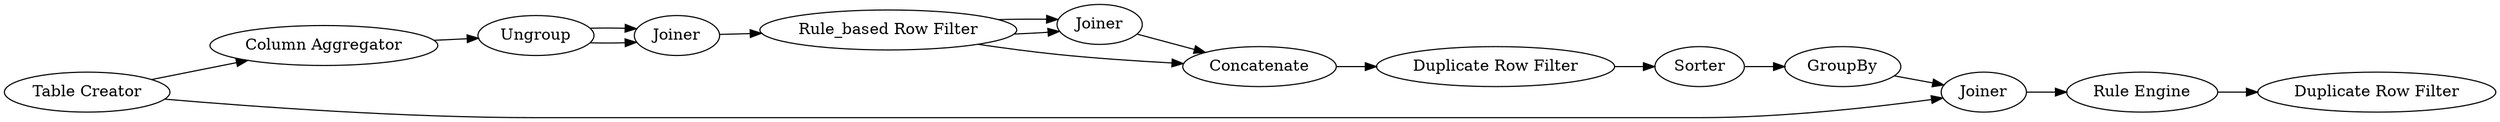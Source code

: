digraph {
	1 [label="Table Creator"]
	2 [label="Column Aggregator"]
	3 [label=Ungroup]
	4 [label=Joiner]
	5 [label="Rule_based Row Filter"]
	6 [label=Joiner]
	7 [label=Concatenate]
	8 [label="Duplicate Row Filter"]
	9 [label=GroupBy]
	10 [label=Joiner]
	11 [label="Rule Engine"]
	12 [label=Sorter]
	13 [label="Duplicate Row Filter"]
	1 -> 2
	1 -> 10
	2 -> 3
	3 -> 4
	3 -> 4
	4 -> 5
	5 -> 7
	5 -> 6
	5 -> 6
	6 -> 7
	7 -> 8
	8 -> 12
	9 -> 10
	10 -> 11
	11 -> 13
	12 -> 9
	rankdir=LR
}
